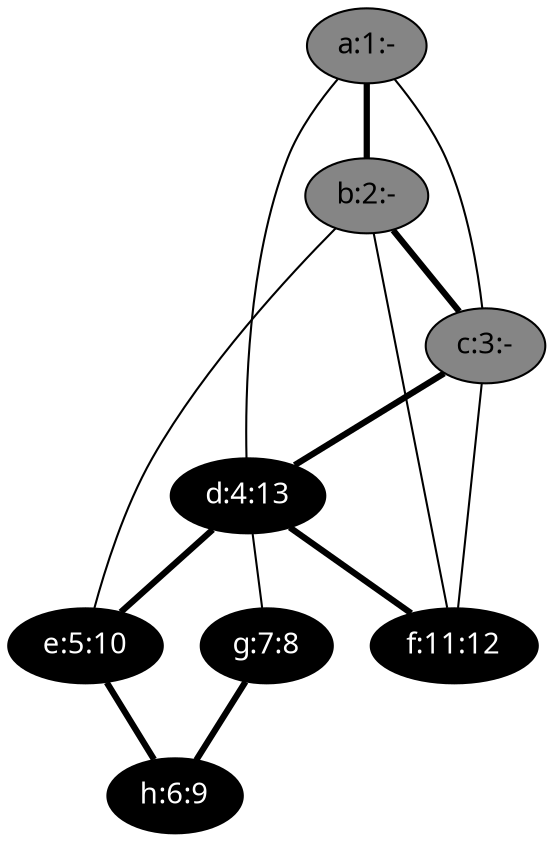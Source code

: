 Graph {
a [ label="a:1:-" style=filled fontname="time-bold" fillcolor=gray52 ];
b [ label="b:2:-" style=filled fontname="time-bold" fillcolor=gray52 ];
c [ label="c:3:-" style=filled fontname="time-bold" fillcolor=gray52 ];
d [ label="d:4:13" fontcolor=white style=filled fontname="time-bold" fillcolor=black ];
e [ label="e:5:10" fontcolor=white style=filled fontname="time-bold" fillcolor=black ];
f [ label="f:11:12" fontcolor=white style=filled fontname="time-bold" fillcolor=black ];
g [ label="g:7:8" fontcolor=white style=filled fontname="time-bold" fillcolor=black ];
h [ label="h:6:9" fontcolor=white style=filled fontname="time-bold" fillcolor=black ];
a--d[label="", penwidth=1];
a--b[label="", penwidth=3];
a--c[label="", penwidth=1];
b--e[label="", penwidth=1];
b--f[label="", penwidth=1];
b--c[label="", penwidth=3];
c--d[label="", penwidth=3];
c--f[label="", penwidth=1];
d--e[label="", penwidth=3];
d--f[label="", penwidth=3];
d--g[label="", penwidth=1];
e--h[label="", penwidth=3];
g--h[label="", penwidth=3];
}
